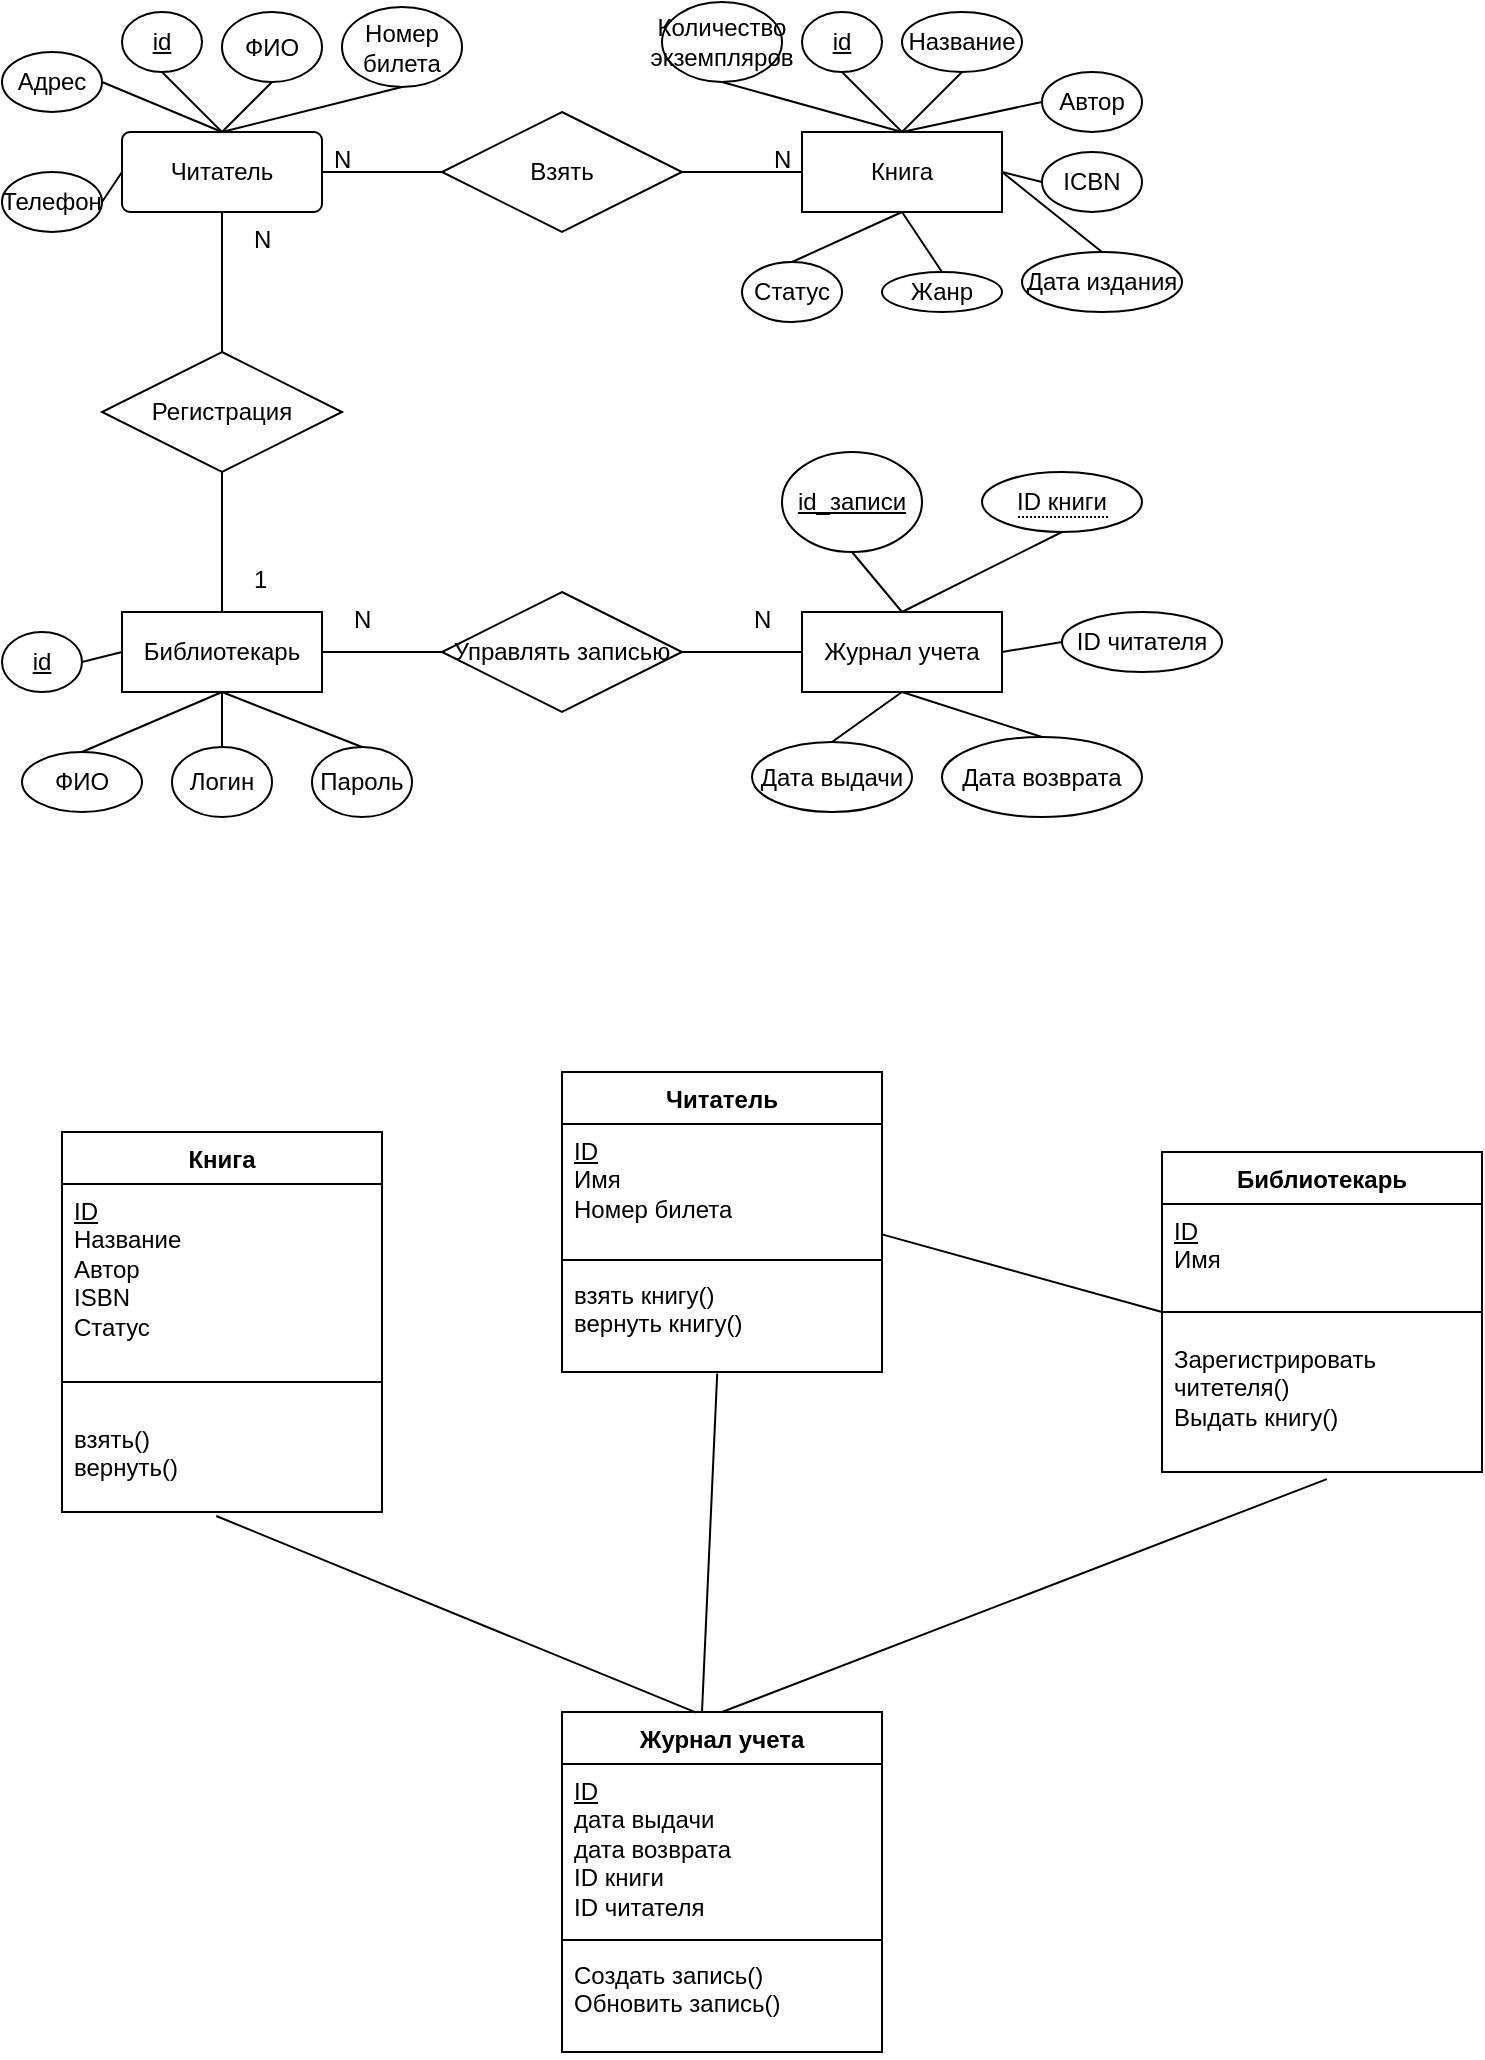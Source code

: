 <mxfile version="24.7.8">
  <diagram name="Page-1" id="sAG_o8f2YMsoG0rIi-mo">
    <mxGraphModel dx="1290" dy="574" grid="1" gridSize="10" guides="1" tooltips="1" connect="1" arrows="1" fold="1" page="1" pageScale="1" pageWidth="850" pageHeight="1100" math="0" shadow="0">
      <root>
        <mxCell id="0" />
        <mxCell id="1" parent="0" />
        <mxCell id="gjJ1NJOhNVe_CqYTKYcT-1" value="Читатель" style="rounded=1;arcSize=10;whiteSpace=wrap;html=1;align=center;" vertex="1" parent="1">
          <mxGeometry x="70" y="240" width="100" height="40" as="geometry" />
        </mxCell>
        <mxCell id="gjJ1NJOhNVe_CqYTKYcT-2" value="Книга" style="whiteSpace=wrap;html=1;align=center;" vertex="1" parent="1">
          <mxGeometry x="410" y="240" width="100" height="40" as="geometry" />
        </mxCell>
        <mxCell id="gjJ1NJOhNVe_CqYTKYcT-3" value="Журнал учета" style="whiteSpace=wrap;html=1;align=center;" vertex="1" parent="1">
          <mxGeometry x="410" y="480" width="100" height="40" as="geometry" />
        </mxCell>
        <mxCell id="gjJ1NJOhNVe_CqYTKYcT-4" value="Библиотекарь" style="whiteSpace=wrap;html=1;align=center;" vertex="1" parent="1">
          <mxGeometry x="70" y="480" width="100" height="40" as="geometry" />
        </mxCell>
        <mxCell id="gjJ1NJOhNVe_CqYTKYcT-5" value="Взять" style="shape=rhombus;perimeter=rhombusPerimeter;whiteSpace=wrap;html=1;align=center;" vertex="1" parent="1">
          <mxGeometry x="230" y="230" width="120" height="60" as="geometry" />
        </mxCell>
        <mxCell id="gjJ1NJOhNVe_CqYTKYcT-7" value="Управлять записью" style="shape=rhombus;perimeter=rhombusPerimeter;whiteSpace=wrap;html=1;align=center;" vertex="1" parent="1">
          <mxGeometry x="230" y="470" width="120" height="60" as="geometry" />
        </mxCell>
        <mxCell id="gjJ1NJOhNVe_CqYTKYcT-9" value="Регистрация" style="shape=rhombus;perimeter=rhombusPerimeter;whiteSpace=wrap;html=1;align=center;" vertex="1" parent="1">
          <mxGeometry x="60" y="350" width="120" height="60" as="geometry" />
        </mxCell>
        <mxCell id="gjJ1NJOhNVe_CqYTKYcT-10" value="" style="endArrow=none;html=1;rounded=0;exitX=0.5;exitY=1;exitDx=0;exitDy=0;entryX=0.5;entryY=0;entryDx=0;entryDy=0;" edge="1" parent="1" source="gjJ1NJOhNVe_CqYTKYcT-1" target="gjJ1NJOhNVe_CqYTKYcT-9">
          <mxGeometry relative="1" as="geometry">
            <mxPoint x="340" y="500" as="sourcePoint" />
            <mxPoint x="500" y="500" as="targetPoint" />
          </mxGeometry>
        </mxCell>
        <mxCell id="gjJ1NJOhNVe_CqYTKYcT-11" value="" style="endArrow=none;html=1;rounded=0;exitX=0.5;exitY=1;exitDx=0;exitDy=0;entryX=0.5;entryY=0;entryDx=0;entryDy=0;" edge="1" parent="1" source="gjJ1NJOhNVe_CqYTKYcT-9" target="gjJ1NJOhNVe_CqYTKYcT-4">
          <mxGeometry relative="1" as="geometry">
            <mxPoint x="220" y="390" as="sourcePoint" />
            <mxPoint x="380" y="390" as="targetPoint" />
          </mxGeometry>
        </mxCell>
        <mxCell id="gjJ1NJOhNVe_CqYTKYcT-13" value="" style="endArrow=none;html=1;rounded=0;exitX=0;exitY=0.5;exitDx=0;exitDy=0;entryX=1;entryY=0.5;entryDx=0;entryDy=0;" edge="1" parent="1" source="gjJ1NJOhNVe_CqYTKYcT-2" target="gjJ1NJOhNVe_CqYTKYcT-5">
          <mxGeometry relative="1" as="geometry">
            <mxPoint x="430" y="330" as="sourcePoint" />
            <mxPoint x="590" y="330" as="targetPoint" />
          </mxGeometry>
        </mxCell>
        <mxCell id="gjJ1NJOhNVe_CqYTKYcT-14" value="" style="endArrow=none;html=1;rounded=0;exitX=1;exitY=0.5;exitDx=0;exitDy=0;entryX=0;entryY=0.5;entryDx=0;entryDy=0;" edge="1" parent="1" source="gjJ1NJOhNVe_CqYTKYcT-1" target="gjJ1NJOhNVe_CqYTKYcT-5">
          <mxGeometry relative="1" as="geometry">
            <mxPoint x="280" y="350" as="sourcePoint" />
            <mxPoint x="440" y="350" as="targetPoint" />
          </mxGeometry>
        </mxCell>
        <mxCell id="gjJ1NJOhNVe_CqYTKYcT-15" value="" style="endArrow=none;html=1;rounded=0;exitX=1;exitY=0.5;exitDx=0;exitDy=0;entryX=0;entryY=0.5;entryDx=0;entryDy=0;" edge="1" parent="1" source="gjJ1NJOhNVe_CqYTKYcT-4" target="gjJ1NJOhNVe_CqYTKYcT-7">
          <mxGeometry relative="1" as="geometry">
            <mxPoint x="230" y="440" as="sourcePoint" />
            <mxPoint x="390" y="440" as="targetPoint" />
          </mxGeometry>
        </mxCell>
        <mxCell id="gjJ1NJOhNVe_CqYTKYcT-16" value="" style="endArrow=none;html=1;rounded=0;exitX=1;exitY=0.5;exitDx=0;exitDy=0;entryX=0;entryY=0.5;entryDx=0;entryDy=0;" edge="1" parent="1" source="gjJ1NJOhNVe_CqYTKYcT-7" target="gjJ1NJOhNVe_CqYTKYcT-3">
          <mxGeometry relative="1" as="geometry">
            <mxPoint x="450" y="420" as="sourcePoint" />
            <mxPoint x="610" y="420" as="targetPoint" />
          </mxGeometry>
        </mxCell>
        <mxCell id="gjJ1NJOhNVe_CqYTKYcT-17" value="N" style="text;strokeColor=none;fillColor=none;spacingLeft=4;spacingRight=4;overflow=hidden;rotatable=0;points=[[0,0.5],[1,0.5]];portConstraint=eastwest;fontSize=12;whiteSpace=wrap;html=1;" vertex="1" parent="1">
          <mxGeometry x="380" y="470" width="40" height="30" as="geometry" />
        </mxCell>
        <mxCell id="gjJ1NJOhNVe_CqYTKYcT-18" value="N" style="text;strokeColor=none;fillColor=none;spacingLeft=4;spacingRight=4;overflow=hidden;rotatable=0;points=[[0,0.5],[1,0.5]];portConstraint=eastwest;fontSize=12;whiteSpace=wrap;html=1;" vertex="1" parent="1">
          <mxGeometry x="180" y="470" width="40" height="30" as="geometry" />
        </mxCell>
        <mxCell id="gjJ1NJOhNVe_CqYTKYcT-19" value="N" style="text;strokeColor=none;fillColor=none;spacingLeft=4;spacingRight=4;overflow=hidden;rotatable=0;points=[[0,0.5],[1,0.5]];portConstraint=eastwest;fontSize=12;whiteSpace=wrap;html=1;" vertex="1" parent="1">
          <mxGeometry x="130" y="280" width="40" height="30" as="geometry" />
        </mxCell>
        <mxCell id="gjJ1NJOhNVe_CqYTKYcT-20" value="1" style="text;strokeColor=none;fillColor=none;spacingLeft=4;spacingRight=4;overflow=hidden;rotatable=0;points=[[0,0.5],[1,0.5]];portConstraint=eastwest;fontSize=12;whiteSpace=wrap;html=1;" vertex="1" parent="1">
          <mxGeometry x="130" y="450" width="40" height="30" as="geometry" />
        </mxCell>
        <mxCell id="gjJ1NJOhNVe_CqYTKYcT-21" value="N" style="text;strokeColor=none;fillColor=none;spacingLeft=4;spacingRight=4;overflow=hidden;rotatable=0;points=[[0,0.5],[1,0.5]];portConstraint=eastwest;fontSize=12;whiteSpace=wrap;html=1;" vertex="1" parent="1">
          <mxGeometry x="170" y="240" width="40" height="30" as="geometry" />
        </mxCell>
        <mxCell id="gjJ1NJOhNVe_CqYTKYcT-22" value="N" style="text;strokeColor=none;fillColor=none;spacingLeft=4;spacingRight=4;overflow=hidden;rotatable=0;points=[[0,0.5],[1,0.5]];portConstraint=eastwest;fontSize=12;whiteSpace=wrap;html=1;" vertex="1" parent="1">
          <mxGeometry x="390" y="240" width="40" height="30" as="geometry" />
        </mxCell>
        <mxCell id="gjJ1NJOhNVe_CqYTKYcT-23" value="id" style="ellipse;whiteSpace=wrap;html=1;align=center;fontStyle=4;" vertex="1" parent="1">
          <mxGeometry x="410" y="180" width="40" height="30" as="geometry" />
        </mxCell>
        <mxCell id="gjJ1NJOhNVe_CqYTKYcT-24" value="id" style="ellipse;whiteSpace=wrap;html=1;align=center;fontStyle=4;" vertex="1" parent="1">
          <mxGeometry x="70" y="180" width="40" height="30" as="geometry" />
        </mxCell>
        <mxCell id="gjJ1NJOhNVe_CqYTKYcT-25" value="id" style="ellipse;whiteSpace=wrap;html=1;align=center;fontStyle=4;" vertex="1" parent="1">
          <mxGeometry x="10" y="490" width="40" height="30" as="geometry" />
        </mxCell>
        <mxCell id="gjJ1NJOhNVe_CqYTKYcT-26" value="id_записи" style="ellipse;whiteSpace=wrap;html=1;align=center;fontStyle=4;" vertex="1" parent="1">
          <mxGeometry x="400" y="400" width="70" height="50" as="geometry" />
        </mxCell>
        <mxCell id="gjJ1NJOhNVe_CqYTKYcT-27" value="Название" style="ellipse;whiteSpace=wrap;html=1;align=center;" vertex="1" parent="1">
          <mxGeometry x="460" y="180" width="60" height="30" as="geometry" />
        </mxCell>
        <mxCell id="gjJ1NJOhNVe_CqYTKYcT-28" value="Автор" style="ellipse;whiteSpace=wrap;html=1;align=center;" vertex="1" parent="1">
          <mxGeometry x="530" y="210" width="50" height="30" as="geometry" />
        </mxCell>
        <mxCell id="gjJ1NJOhNVe_CqYTKYcT-30" value="ICBN" style="ellipse;whiteSpace=wrap;html=1;align=center;" vertex="1" parent="1">
          <mxGeometry x="530" y="250" width="50" height="30" as="geometry" />
        </mxCell>
        <mxCell id="gjJ1NJOhNVe_CqYTKYcT-31" value="Дата издания" style="ellipse;whiteSpace=wrap;html=1;align=center;" vertex="1" parent="1">
          <mxGeometry x="520" y="300" width="80" height="30" as="geometry" />
        </mxCell>
        <mxCell id="gjJ1NJOhNVe_CqYTKYcT-32" value="Жанр" style="ellipse;whiteSpace=wrap;html=1;align=center;" vertex="1" parent="1">
          <mxGeometry x="450" y="310" width="60" height="20" as="geometry" />
        </mxCell>
        <mxCell id="gjJ1NJOhNVe_CqYTKYcT-33" value="Количество экземпляров" style="ellipse;whiteSpace=wrap;html=1;align=center;" vertex="1" parent="1">
          <mxGeometry x="340" y="175" width="60" height="40" as="geometry" />
        </mxCell>
        <mxCell id="gjJ1NJOhNVe_CqYTKYcT-34" value="Статус" style="ellipse;whiteSpace=wrap;html=1;align=center;" vertex="1" parent="1">
          <mxGeometry x="380" y="305" width="50" height="30" as="geometry" />
        </mxCell>
        <mxCell id="gjJ1NJOhNVe_CqYTKYcT-35" value="" style="endArrow=none;html=1;rounded=0;exitX=0.5;exitY=1;exitDx=0;exitDy=0;entryX=0.5;entryY=0;entryDx=0;entryDy=0;" edge="1" parent="1" source="gjJ1NJOhNVe_CqYTKYcT-33" target="gjJ1NJOhNVe_CqYTKYcT-2">
          <mxGeometry relative="1" as="geometry">
            <mxPoint x="350" y="300" as="sourcePoint" />
            <mxPoint x="510" y="300" as="targetPoint" />
          </mxGeometry>
        </mxCell>
        <mxCell id="gjJ1NJOhNVe_CqYTKYcT-36" value="" style="endArrow=none;html=1;rounded=0;exitX=0.5;exitY=1;exitDx=0;exitDy=0;entryX=0.5;entryY=0;entryDx=0;entryDy=0;" edge="1" parent="1" source="gjJ1NJOhNVe_CqYTKYcT-23" target="gjJ1NJOhNVe_CqYTKYcT-2">
          <mxGeometry relative="1" as="geometry">
            <mxPoint x="380" y="225" as="sourcePoint" />
            <mxPoint x="470" y="250" as="targetPoint" />
          </mxGeometry>
        </mxCell>
        <mxCell id="gjJ1NJOhNVe_CqYTKYcT-37" value="" style="endArrow=none;html=1;rounded=0;exitX=0.5;exitY=1;exitDx=0;exitDy=0;entryX=0.5;entryY=0;entryDx=0;entryDy=0;" edge="1" parent="1" source="gjJ1NJOhNVe_CqYTKYcT-27" target="gjJ1NJOhNVe_CqYTKYcT-2">
          <mxGeometry relative="1" as="geometry">
            <mxPoint x="440" y="220" as="sourcePoint" />
            <mxPoint x="470" y="250" as="targetPoint" />
          </mxGeometry>
        </mxCell>
        <mxCell id="gjJ1NJOhNVe_CqYTKYcT-38" value="" style="endArrow=none;html=1;rounded=0;exitX=0;exitY=0.5;exitDx=0;exitDy=0;entryX=0.5;entryY=0;entryDx=0;entryDy=0;" edge="1" parent="1" source="gjJ1NJOhNVe_CqYTKYcT-28" target="gjJ1NJOhNVe_CqYTKYcT-2">
          <mxGeometry relative="1" as="geometry">
            <mxPoint x="500" y="220" as="sourcePoint" />
            <mxPoint x="470" y="250" as="targetPoint" />
          </mxGeometry>
        </mxCell>
        <mxCell id="gjJ1NJOhNVe_CqYTKYcT-39" value="" style="endArrow=none;html=1;rounded=0;exitX=0;exitY=0.5;exitDx=0;exitDy=0;" edge="1" parent="1" source="gjJ1NJOhNVe_CqYTKYcT-30">
          <mxGeometry relative="1" as="geometry">
            <mxPoint x="540" y="235" as="sourcePoint" />
            <mxPoint x="510" y="260" as="targetPoint" />
          </mxGeometry>
        </mxCell>
        <mxCell id="gjJ1NJOhNVe_CqYTKYcT-40" value="" style="endArrow=none;html=1;rounded=0;exitX=0.5;exitY=0;exitDx=0;exitDy=0;entryX=1;entryY=0.5;entryDx=0;entryDy=0;" edge="1" parent="1" source="gjJ1NJOhNVe_CqYTKYcT-31" target="gjJ1NJOhNVe_CqYTKYcT-2">
          <mxGeometry relative="1" as="geometry">
            <mxPoint x="540" y="275" as="sourcePoint" />
            <mxPoint x="520" y="270" as="targetPoint" />
          </mxGeometry>
        </mxCell>
        <mxCell id="gjJ1NJOhNVe_CqYTKYcT-41" value="" style="endArrow=none;html=1;rounded=0;exitX=0.5;exitY=0;exitDx=0;exitDy=0;entryX=0.5;entryY=1;entryDx=0;entryDy=0;" edge="1" parent="1" source="gjJ1NJOhNVe_CqYTKYcT-32" target="gjJ1NJOhNVe_CqYTKYcT-2">
          <mxGeometry relative="1" as="geometry">
            <mxPoint x="570" y="310" as="sourcePoint" />
            <mxPoint x="520" y="270" as="targetPoint" />
          </mxGeometry>
        </mxCell>
        <mxCell id="gjJ1NJOhNVe_CqYTKYcT-42" value="" style="endArrow=none;html=1;rounded=0;exitX=0.5;exitY=0;exitDx=0;exitDy=0;entryX=0.5;entryY=1;entryDx=0;entryDy=0;" edge="1" parent="1" source="gjJ1NJOhNVe_CqYTKYcT-34" target="gjJ1NJOhNVe_CqYTKYcT-2">
          <mxGeometry relative="1" as="geometry">
            <mxPoint x="490" y="320" as="sourcePoint" />
            <mxPoint x="470" y="290" as="targetPoint" />
          </mxGeometry>
        </mxCell>
        <mxCell id="gjJ1NJOhNVe_CqYTKYcT-43" value="ФИО" style="ellipse;whiteSpace=wrap;html=1;align=center;" vertex="1" parent="1">
          <mxGeometry x="120" y="180" width="50" height="35" as="geometry" />
        </mxCell>
        <mxCell id="gjJ1NJOhNVe_CqYTKYcT-44" value="Номер билета" style="ellipse;whiteSpace=wrap;html=1;align=center;" vertex="1" parent="1">
          <mxGeometry x="180" y="177.5" width="60" height="40" as="geometry" />
        </mxCell>
        <mxCell id="gjJ1NJOhNVe_CqYTKYcT-45" value="Адрес" style="ellipse;whiteSpace=wrap;html=1;align=center;" vertex="1" parent="1">
          <mxGeometry x="10" y="200" width="50" height="30" as="geometry" />
        </mxCell>
        <mxCell id="gjJ1NJOhNVe_CqYTKYcT-46" value="Телефон" style="ellipse;whiteSpace=wrap;html=1;align=center;" vertex="1" parent="1">
          <mxGeometry x="10" y="260" width="50" height="30" as="geometry" />
        </mxCell>
        <mxCell id="gjJ1NJOhNVe_CqYTKYcT-49" value="" style="endArrow=none;html=1;rounded=0;exitX=0.5;exitY=1;exitDx=0;exitDy=0;entryX=0.5;entryY=0;entryDx=0;entryDy=0;" edge="1" parent="1" source="gjJ1NJOhNVe_CqYTKYcT-44" target="gjJ1NJOhNVe_CqYTKYcT-1">
          <mxGeometry relative="1" as="geometry">
            <mxPoint x="380" y="225" as="sourcePoint" />
            <mxPoint x="470" y="250" as="targetPoint" />
          </mxGeometry>
        </mxCell>
        <mxCell id="gjJ1NJOhNVe_CqYTKYcT-50" value="" style="endArrow=none;html=1;rounded=0;exitX=0.5;exitY=1;exitDx=0;exitDy=0;" edge="1" parent="1" source="gjJ1NJOhNVe_CqYTKYcT-43">
          <mxGeometry relative="1" as="geometry">
            <mxPoint x="220" y="228" as="sourcePoint" />
            <mxPoint x="120" y="240" as="targetPoint" />
          </mxGeometry>
        </mxCell>
        <mxCell id="gjJ1NJOhNVe_CqYTKYcT-51" value="" style="endArrow=none;html=1;rounded=0;exitX=0.5;exitY=1;exitDx=0;exitDy=0;entryX=0.5;entryY=0;entryDx=0;entryDy=0;" edge="1" parent="1" source="gjJ1NJOhNVe_CqYTKYcT-24" target="gjJ1NJOhNVe_CqYTKYcT-1">
          <mxGeometry relative="1" as="geometry">
            <mxPoint x="155" y="225" as="sourcePoint" />
            <mxPoint x="130" y="250" as="targetPoint" />
          </mxGeometry>
        </mxCell>
        <mxCell id="gjJ1NJOhNVe_CqYTKYcT-52" value="" style="endArrow=none;html=1;rounded=0;exitX=1;exitY=0.5;exitDx=0;exitDy=0;" edge="1" parent="1" source="gjJ1NJOhNVe_CqYTKYcT-45">
          <mxGeometry relative="1" as="geometry">
            <mxPoint x="100" y="220" as="sourcePoint" />
            <mxPoint x="120" y="240" as="targetPoint" />
          </mxGeometry>
        </mxCell>
        <mxCell id="gjJ1NJOhNVe_CqYTKYcT-53" value="" style="endArrow=none;html=1;rounded=0;exitX=1;exitY=0.5;exitDx=0;exitDy=0;entryX=0;entryY=0.5;entryDx=0;entryDy=0;" edge="1" parent="1" source="gjJ1NJOhNVe_CqYTKYcT-46" target="gjJ1NJOhNVe_CqYTKYcT-1">
          <mxGeometry relative="1" as="geometry">
            <mxPoint x="70" y="225" as="sourcePoint" />
            <mxPoint x="130" y="250" as="targetPoint" />
          </mxGeometry>
        </mxCell>
        <mxCell id="gjJ1NJOhNVe_CqYTKYcT-54" value="ФИО" style="ellipse;whiteSpace=wrap;html=1;align=center;" vertex="1" parent="1">
          <mxGeometry x="20" y="550" width="60" height="30" as="geometry" />
        </mxCell>
        <mxCell id="gjJ1NJOhNVe_CqYTKYcT-55" value="Логин" style="ellipse;whiteSpace=wrap;html=1;align=center;" vertex="1" parent="1">
          <mxGeometry x="95" y="547.5" width="50" height="35" as="geometry" />
        </mxCell>
        <mxCell id="gjJ1NJOhNVe_CqYTKYcT-56" value="Пароль" style="ellipse;whiteSpace=wrap;html=1;align=center;" vertex="1" parent="1">
          <mxGeometry x="165" y="547.5" width="50" height="35" as="geometry" />
        </mxCell>
        <mxCell id="gjJ1NJOhNVe_CqYTKYcT-57" value="" style="endArrow=none;html=1;rounded=0;exitX=1;exitY=0.5;exitDx=0;exitDy=0;entryX=0;entryY=0.5;entryDx=0;entryDy=0;" edge="1" parent="1" source="gjJ1NJOhNVe_CqYTKYcT-25" target="gjJ1NJOhNVe_CqYTKYcT-4">
          <mxGeometry relative="1" as="geometry">
            <mxPoint x="130" y="420" as="sourcePoint" />
            <mxPoint x="130" y="490" as="targetPoint" />
          </mxGeometry>
        </mxCell>
        <mxCell id="gjJ1NJOhNVe_CqYTKYcT-58" value="" style="endArrow=none;html=1;rounded=0;exitX=0.5;exitY=0;exitDx=0;exitDy=0;entryX=0.5;entryY=1;entryDx=0;entryDy=0;" edge="1" parent="1" source="gjJ1NJOhNVe_CqYTKYcT-54" target="gjJ1NJOhNVe_CqYTKYcT-4">
          <mxGeometry relative="1" as="geometry">
            <mxPoint x="60" y="515" as="sourcePoint" />
            <mxPoint x="80" y="510" as="targetPoint" />
          </mxGeometry>
        </mxCell>
        <mxCell id="gjJ1NJOhNVe_CqYTKYcT-59" value="" style="endArrow=none;html=1;rounded=0;" edge="1" parent="1" source="gjJ1NJOhNVe_CqYTKYcT-55">
          <mxGeometry relative="1" as="geometry">
            <mxPoint x="60" y="560" as="sourcePoint" />
            <mxPoint x="120" y="520" as="targetPoint" />
          </mxGeometry>
        </mxCell>
        <mxCell id="gjJ1NJOhNVe_CqYTKYcT-60" value="" style="endArrow=none;html=1;rounded=0;entryX=0.5;entryY=1;entryDx=0;entryDy=0;exitX=0.5;exitY=0;exitDx=0;exitDy=0;" edge="1" parent="1" source="gjJ1NJOhNVe_CqYTKYcT-56" target="gjJ1NJOhNVe_CqYTKYcT-4">
          <mxGeometry relative="1" as="geometry">
            <mxPoint x="130" y="558" as="sourcePoint" />
            <mxPoint x="130" y="530" as="targetPoint" />
          </mxGeometry>
        </mxCell>
        <mxCell id="gjJ1NJOhNVe_CqYTKYcT-61" value="Дата выдачи" style="ellipse;whiteSpace=wrap;html=1;align=center;" vertex="1" parent="1">
          <mxGeometry x="385" y="545" width="80" height="35" as="geometry" />
        </mxCell>
        <mxCell id="gjJ1NJOhNVe_CqYTKYcT-62" value="Дата возврата" style="ellipse;whiteSpace=wrap;html=1;align=center;" vertex="1" parent="1">
          <mxGeometry x="480" y="542.5" width="100" height="40" as="geometry" />
        </mxCell>
        <mxCell id="gjJ1NJOhNVe_CqYTKYcT-63" value="&lt;span style=&quot;border-bottom: 1px dotted&quot;&gt;ID книги&lt;/span&gt;" style="ellipse;whiteSpace=wrap;html=1;align=center;" vertex="1" parent="1">
          <mxGeometry x="500" y="410" width="80" height="30" as="geometry" />
        </mxCell>
        <mxCell id="gjJ1NJOhNVe_CqYTKYcT-66" value="ID читателя" style="ellipse;whiteSpace=wrap;html=1;align=center;" vertex="1" parent="1">
          <mxGeometry x="540" y="480" width="80" height="30" as="geometry" />
        </mxCell>
        <mxCell id="gjJ1NJOhNVe_CqYTKYcT-67" value="" style="endArrow=none;html=1;rounded=0;exitX=0.5;exitY=1;exitDx=0;exitDy=0;entryX=0.5;entryY=0;entryDx=0;entryDy=0;" edge="1" parent="1" source="gjJ1NJOhNVe_CqYTKYcT-26" target="gjJ1NJOhNVe_CqYTKYcT-3">
          <mxGeometry relative="1" as="geometry">
            <mxPoint x="130" y="420" as="sourcePoint" />
            <mxPoint x="130" y="490" as="targetPoint" />
          </mxGeometry>
        </mxCell>
        <mxCell id="gjJ1NJOhNVe_CqYTKYcT-68" value="" style="endArrow=none;html=1;rounded=0;exitX=0.5;exitY=1;exitDx=0;exitDy=0;entryX=0.5;entryY=0;entryDx=0;entryDy=0;" edge="1" parent="1" source="gjJ1NJOhNVe_CqYTKYcT-63" target="gjJ1NJOhNVe_CqYTKYcT-3">
          <mxGeometry relative="1" as="geometry">
            <mxPoint x="445" y="460" as="sourcePoint" />
            <mxPoint x="470" y="490" as="targetPoint" />
          </mxGeometry>
        </mxCell>
        <mxCell id="gjJ1NJOhNVe_CqYTKYcT-69" value="" style="endArrow=none;html=1;rounded=0;exitX=0;exitY=0.5;exitDx=0;exitDy=0;entryX=1;entryY=0.5;entryDx=0;entryDy=0;" edge="1" parent="1" source="gjJ1NJOhNVe_CqYTKYcT-66" target="gjJ1NJOhNVe_CqYTKYcT-3">
          <mxGeometry relative="1" as="geometry">
            <mxPoint x="550" y="450" as="sourcePoint" />
            <mxPoint x="470" y="490" as="targetPoint" />
          </mxGeometry>
        </mxCell>
        <mxCell id="gjJ1NJOhNVe_CqYTKYcT-70" value="" style="endArrow=none;html=1;rounded=0;exitX=0.5;exitY=0;exitDx=0;exitDy=0;entryX=0.5;entryY=1;entryDx=0;entryDy=0;" edge="1" parent="1" source="gjJ1NJOhNVe_CqYTKYcT-62" target="gjJ1NJOhNVe_CqYTKYcT-3">
          <mxGeometry relative="1" as="geometry">
            <mxPoint x="550" y="505" as="sourcePoint" />
            <mxPoint x="520" y="510" as="targetPoint" />
          </mxGeometry>
        </mxCell>
        <mxCell id="gjJ1NJOhNVe_CqYTKYcT-71" value="" style="endArrow=none;html=1;rounded=0;exitX=0.5;exitY=0;exitDx=0;exitDy=0;entryX=0.5;entryY=1;entryDx=0;entryDy=0;" edge="1" parent="1" source="gjJ1NJOhNVe_CqYTKYcT-61" target="gjJ1NJOhNVe_CqYTKYcT-3">
          <mxGeometry relative="1" as="geometry">
            <mxPoint x="540" y="553" as="sourcePoint" />
            <mxPoint x="470" y="530" as="targetPoint" />
          </mxGeometry>
        </mxCell>
        <mxCell id="gjJ1NJOhNVe_CqYTKYcT-72" value="Книга" style="swimlane;fontStyle=1;align=center;verticalAlign=top;childLayout=stackLayout;horizontal=1;startSize=26;horizontalStack=0;resizeParent=1;resizeParentMax=0;resizeLast=0;collapsible=1;marginBottom=0;whiteSpace=wrap;html=1;" vertex="1" parent="1">
          <mxGeometry x="40" y="740" width="160" height="190" as="geometry">
            <mxRectangle x="40" y="740" width="70" height="30" as="alternateBounds" />
          </mxGeometry>
        </mxCell>
        <mxCell id="gjJ1NJOhNVe_CqYTKYcT-73" value="&lt;u&gt;ID&lt;/u&gt;&lt;div&gt;Название&lt;/div&gt;&lt;div&gt;Автор&lt;/div&gt;&lt;div&gt;ISBN&lt;/div&gt;&lt;div&gt;Статус&lt;/div&gt;" style="text;strokeColor=none;fillColor=none;align=left;verticalAlign=top;spacingLeft=4;spacingRight=4;overflow=hidden;rotatable=0;points=[[0,0.5],[1,0.5]];portConstraint=eastwest;whiteSpace=wrap;html=1;" vertex="1" parent="gjJ1NJOhNVe_CqYTKYcT-72">
          <mxGeometry y="26" width="160" height="84" as="geometry" />
        </mxCell>
        <mxCell id="gjJ1NJOhNVe_CqYTKYcT-74" value="" style="line;strokeWidth=1;fillColor=none;align=left;verticalAlign=middle;spacingTop=-1;spacingLeft=3;spacingRight=3;rotatable=0;labelPosition=right;points=[];portConstraint=eastwest;strokeColor=inherit;" vertex="1" parent="gjJ1NJOhNVe_CqYTKYcT-72">
          <mxGeometry y="110" width="160" height="30" as="geometry" />
        </mxCell>
        <mxCell id="gjJ1NJOhNVe_CqYTKYcT-75" value="взять()&lt;div&gt;вернуть()&lt;/div&gt;" style="text;strokeColor=none;fillColor=none;align=left;verticalAlign=top;spacingLeft=4;spacingRight=4;overflow=hidden;rotatable=0;points=[[0,0.5],[1,0.5]];portConstraint=eastwest;whiteSpace=wrap;html=1;" vertex="1" parent="gjJ1NJOhNVe_CqYTKYcT-72">
          <mxGeometry y="140" width="160" height="50" as="geometry" />
        </mxCell>
        <mxCell id="gjJ1NJOhNVe_CqYTKYcT-76" value="Читатель" style="swimlane;fontStyle=1;align=center;verticalAlign=top;childLayout=stackLayout;horizontal=1;startSize=26;horizontalStack=0;resizeParent=1;resizeParentMax=0;resizeLast=0;collapsible=1;marginBottom=0;whiteSpace=wrap;html=1;" vertex="1" parent="1">
          <mxGeometry x="290" y="710" width="160" height="150" as="geometry" />
        </mxCell>
        <mxCell id="gjJ1NJOhNVe_CqYTKYcT-77" value="&lt;u&gt;ID&lt;/u&gt;&lt;div&gt;Имя&lt;/div&gt;&lt;div&gt;Номер билета&lt;/div&gt;" style="text;strokeColor=none;fillColor=none;align=left;verticalAlign=top;spacingLeft=4;spacingRight=4;overflow=hidden;rotatable=0;points=[[0,0.5],[1,0.5]];portConstraint=eastwest;whiteSpace=wrap;html=1;" vertex="1" parent="gjJ1NJOhNVe_CqYTKYcT-76">
          <mxGeometry y="26" width="160" height="64" as="geometry" />
        </mxCell>
        <mxCell id="gjJ1NJOhNVe_CqYTKYcT-78" value="" style="line;strokeWidth=1;fillColor=none;align=left;verticalAlign=middle;spacingTop=-1;spacingLeft=3;spacingRight=3;rotatable=0;labelPosition=right;points=[];portConstraint=eastwest;strokeColor=inherit;" vertex="1" parent="gjJ1NJOhNVe_CqYTKYcT-76">
          <mxGeometry y="90" width="160" height="8" as="geometry" />
        </mxCell>
        <mxCell id="gjJ1NJOhNVe_CqYTKYcT-79" value="взять книгу()&lt;div&gt;вернуть книгу()&lt;/div&gt;" style="text;strokeColor=none;fillColor=none;align=left;verticalAlign=top;spacingLeft=4;spacingRight=4;overflow=hidden;rotatable=0;points=[[0,0.5],[1,0.5]];portConstraint=eastwest;whiteSpace=wrap;html=1;" vertex="1" parent="gjJ1NJOhNVe_CqYTKYcT-76">
          <mxGeometry y="98" width="160" height="52" as="geometry" />
        </mxCell>
        <mxCell id="gjJ1NJOhNVe_CqYTKYcT-80" value="Библиотекарь" style="swimlane;fontStyle=1;align=center;verticalAlign=top;childLayout=stackLayout;horizontal=1;startSize=26;horizontalStack=0;resizeParent=1;resizeParentMax=0;resizeLast=0;collapsible=1;marginBottom=0;whiteSpace=wrap;html=1;" vertex="1" parent="1">
          <mxGeometry x="590" y="750" width="160" height="160" as="geometry" />
        </mxCell>
        <mxCell id="gjJ1NJOhNVe_CqYTKYcT-81" value="&lt;u&gt;ID&lt;/u&gt;&lt;div&gt;Имя&lt;/div&gt;" style="text;strokeColor=none;fillColor=none;align=left;verticalAlign=top;spacingLeft=4;spacingRight=4;overflow=hidden;rotatable=0;points=[[0,0.5],[1,0.5]];portConstraint=eastwest;whiteSpace=wrap;html=1;" vertex="1" parent="gjJ1NJOhNVe_CqYTKYcT-80">
          <mxGeometry y="26" width="160" height="44" as="geometry" />
        </mxCell>
        <mxCell id="gjJ1NJOhNVe_CqYTKYcT-82" value="" style="line;strokeWidth=1;fillColor=none;align=left;verticalAlign=middle;spacingTop=-1;spacingLeft=3;spacingRight=3;rotatable=0;labelPosition=right;points=[];portConstraint=eastwest;strokeColor=inherit;" vertex="1" parent="gjJ1NJOhNVe_CqYTKYcT-80">
          <mxGeometry y="70" width="160" height="20" as="geometry" />
        </mxCell>
        <mxCell id="gjJ1NJOhNVe_CqYTKYcT-83" value="Зарегистрировать читетеля()&lt;div&gt;Выдать книгу()&lt;/div&gt;" style="text;strokeColor=none;fillColor=none;align=left;verticalAlign=top;spacingLeft=4;spacingRight=4;overflow=hidden;rotatable=0;points=[[0,0.5],[1,0.5]];portConstraint=eastwest;whiteSpace=wrap;html=1;" vertex="1" parent="gjJ1NJOhNVe_CqYTKYcT-80">
          <mxGeometry y="90" width="160" height="70" as="geometry" />
        </mxCell>
        <mxCell id="gjJ1NJOhNVe_CqYTKYcT-84" value="Журнал учета" style="swimlane;fontStyle=1;align=center;verticalAlign=top;childLayout=stackLayout;horizontal=1;startSize=26;horizontalStack=0;resizeParent=1;resizeParentMax=0;resizeLast=0;collapsible=1;marginBottom=0;whiteSpace=wrap;html=1;" vertex="1" parent="1">
          <mxGeometry x="290" y="1030" width="160" height="170" as="geometry" />
        </mxCell>
        <mxCell id="gjJ1NJOhNVe_CqYTKYcT-85" value="&lt;u&gt;ID&lt;/u&gt;&lt;div&gt;дата выдачи&lt;/div&gt;&lt;div&gt;дата возврата&lt;/div&gt;&lt;div&gt;ID книги&lt;/div&gt;&lt;div&gt;ID читателя&lt;/div&gt;" style="text;strokeColor=none;fillColor=none;align=left;verticalAlign=top;spacingLeft=4;spacingRight=4;overflow=hidden;rotatable=0;points=[[0,0.5],[1,0.5]];portConstraint=eastwest;whiteSpace=wrap;html=1;" vertex="1" parent="gjJ1NJOhNVe_CqYTKYcT-84">
          <mxGeometry y="26" width="160" height="84" as="geometry" />
        </mxCell>
        <mxCell id="gjJ1NJOhNVe_CqYTKYcT-86" value="" style="line;strokeWidth=1;fillColor=none;align=left;verticalAlign=middle;spacingTop=-1;spacingLeft=3;spacingRight=3;rotatable=0;labelPosition=right;points=[];portConstraint=eastwest;strokeColor=inherit;" vertex="1" parent="gjJ1NJOhNVe_CqYTKYcT-84">
          <mxGeometry y="110" width="160" height="8" as="geometry" />
        </mxCell>
        <mxCell id="gjJ1NJOhNVe_CqYTKYcT-87" value="Создать запись()&lt;div&gt;Обновить запись()&lt;/div&gt;" style="text;strokeColor=none;fillColor=none;align=left;verticalAlign=top;spacingLeft=4;spacingRight=4;overflow=hidden;rotatable=0;points=[[0,0.5],[1,0.5]];portConstraint=eastwest;whiteSpace=wrap;html=1;" vertex="1" parent="gjJ1NJOhNVe_CqYTKYcT-84">
          <mxGeometry y="118" width="160" height="52" as="geometry" />
        </mxCell>
        <mxCell id="gjJ1NJOhNVe_CqYTKYcT-90" value="" style="endArrow=none;html=1;rounded=0;entryX=0.482;entryY=1.04;entryDx=0;entryDy=0;exitX=0.42;exitY=0.002;exitDx=0;exitDy=0;exitPerimeter=0;entryPerimeter=0;" edge="1" parent="1" source="gjJ1NJOhNVe_CqYTKYcT-84" target="gjJ1NJOhNVe_CqYTKYcT-75">
          <mxGeometry relative="1" as="geometry">
            <mxPoint x="200" y="1160" as="sourcePoint" />
            <mxPoint x="120" y="930" as="targetPoint" />
          </mxGeometry>
        </mxCell>
        <mxCell id="gjJ1NJOhNVe_CqYTKYcT-92" value="" style="endArrow=none;html=1;rounded=0;entryX=0.485;entryY=1.015;entryDx=0;entryDy=0;entryPerimeter=0;" edge="1" parent="1" target="gjJ1NJOhNVe_CqYTKYcT-79">
          <mxGeometry relative="1" as="geometry">
            <mxPoint x="360" y="1030" as="sourcePoint" />
            <mxPoint x="127" y="942" as="targetPoint" />
          </mxGeometry>
        </mxCell>
        <mxCell id="gjJ1NJOhNVe_CqYTKYcT-93" value="" style="endArrow=none;html=1;rounded=0;entryX=0;entryY=0.5;entryDx=0;entryDy=0;exitX=1;exitY=0.862;exitDx=0;exitDy=0;exitPerimeter=0;" edge="1" parent="1" source="gjJ1NJOhNVe_CqYTKYcT-77" target="gjJ1NJOhNVe_CqYTKYcT-80">
          <mxGeometry relative="1" as="geometry">
            <mxPoint x="370" y="1040" as="sourcePoint" />
            <mxPoint x="378" y="871" as="targetPoint" />
          </mxGeometry>
        </mxCell>
        <mxCell id="gjJ1NJOhNVe_CqYTKYcT-95" value="" style="endArrow=none;html=1;rounded=0;entryX=0.515;entryY=1.051;entryDx=0;entryDy=0;entryPerimeter=0;exitX=0.5;exitY=0;exitDx=0;exitDy=0;" edge="1" parent="1" source="gjJ1NJOhNVe_CqYTKYcT-84" target="gjJ1NJOhNVe_CqYTKYcT-83">
          <mxGeometry relative="1" as="geometry">
            <mxPoint x="370" y="1040" as="sourcePoint" />
            <mxPoint x="378" y="871" as="targetPoint" />
          </mxGeometry>
        </mxCell>
      </root>
    </mxGraphModel>
  </diagram>
</mxfile>
